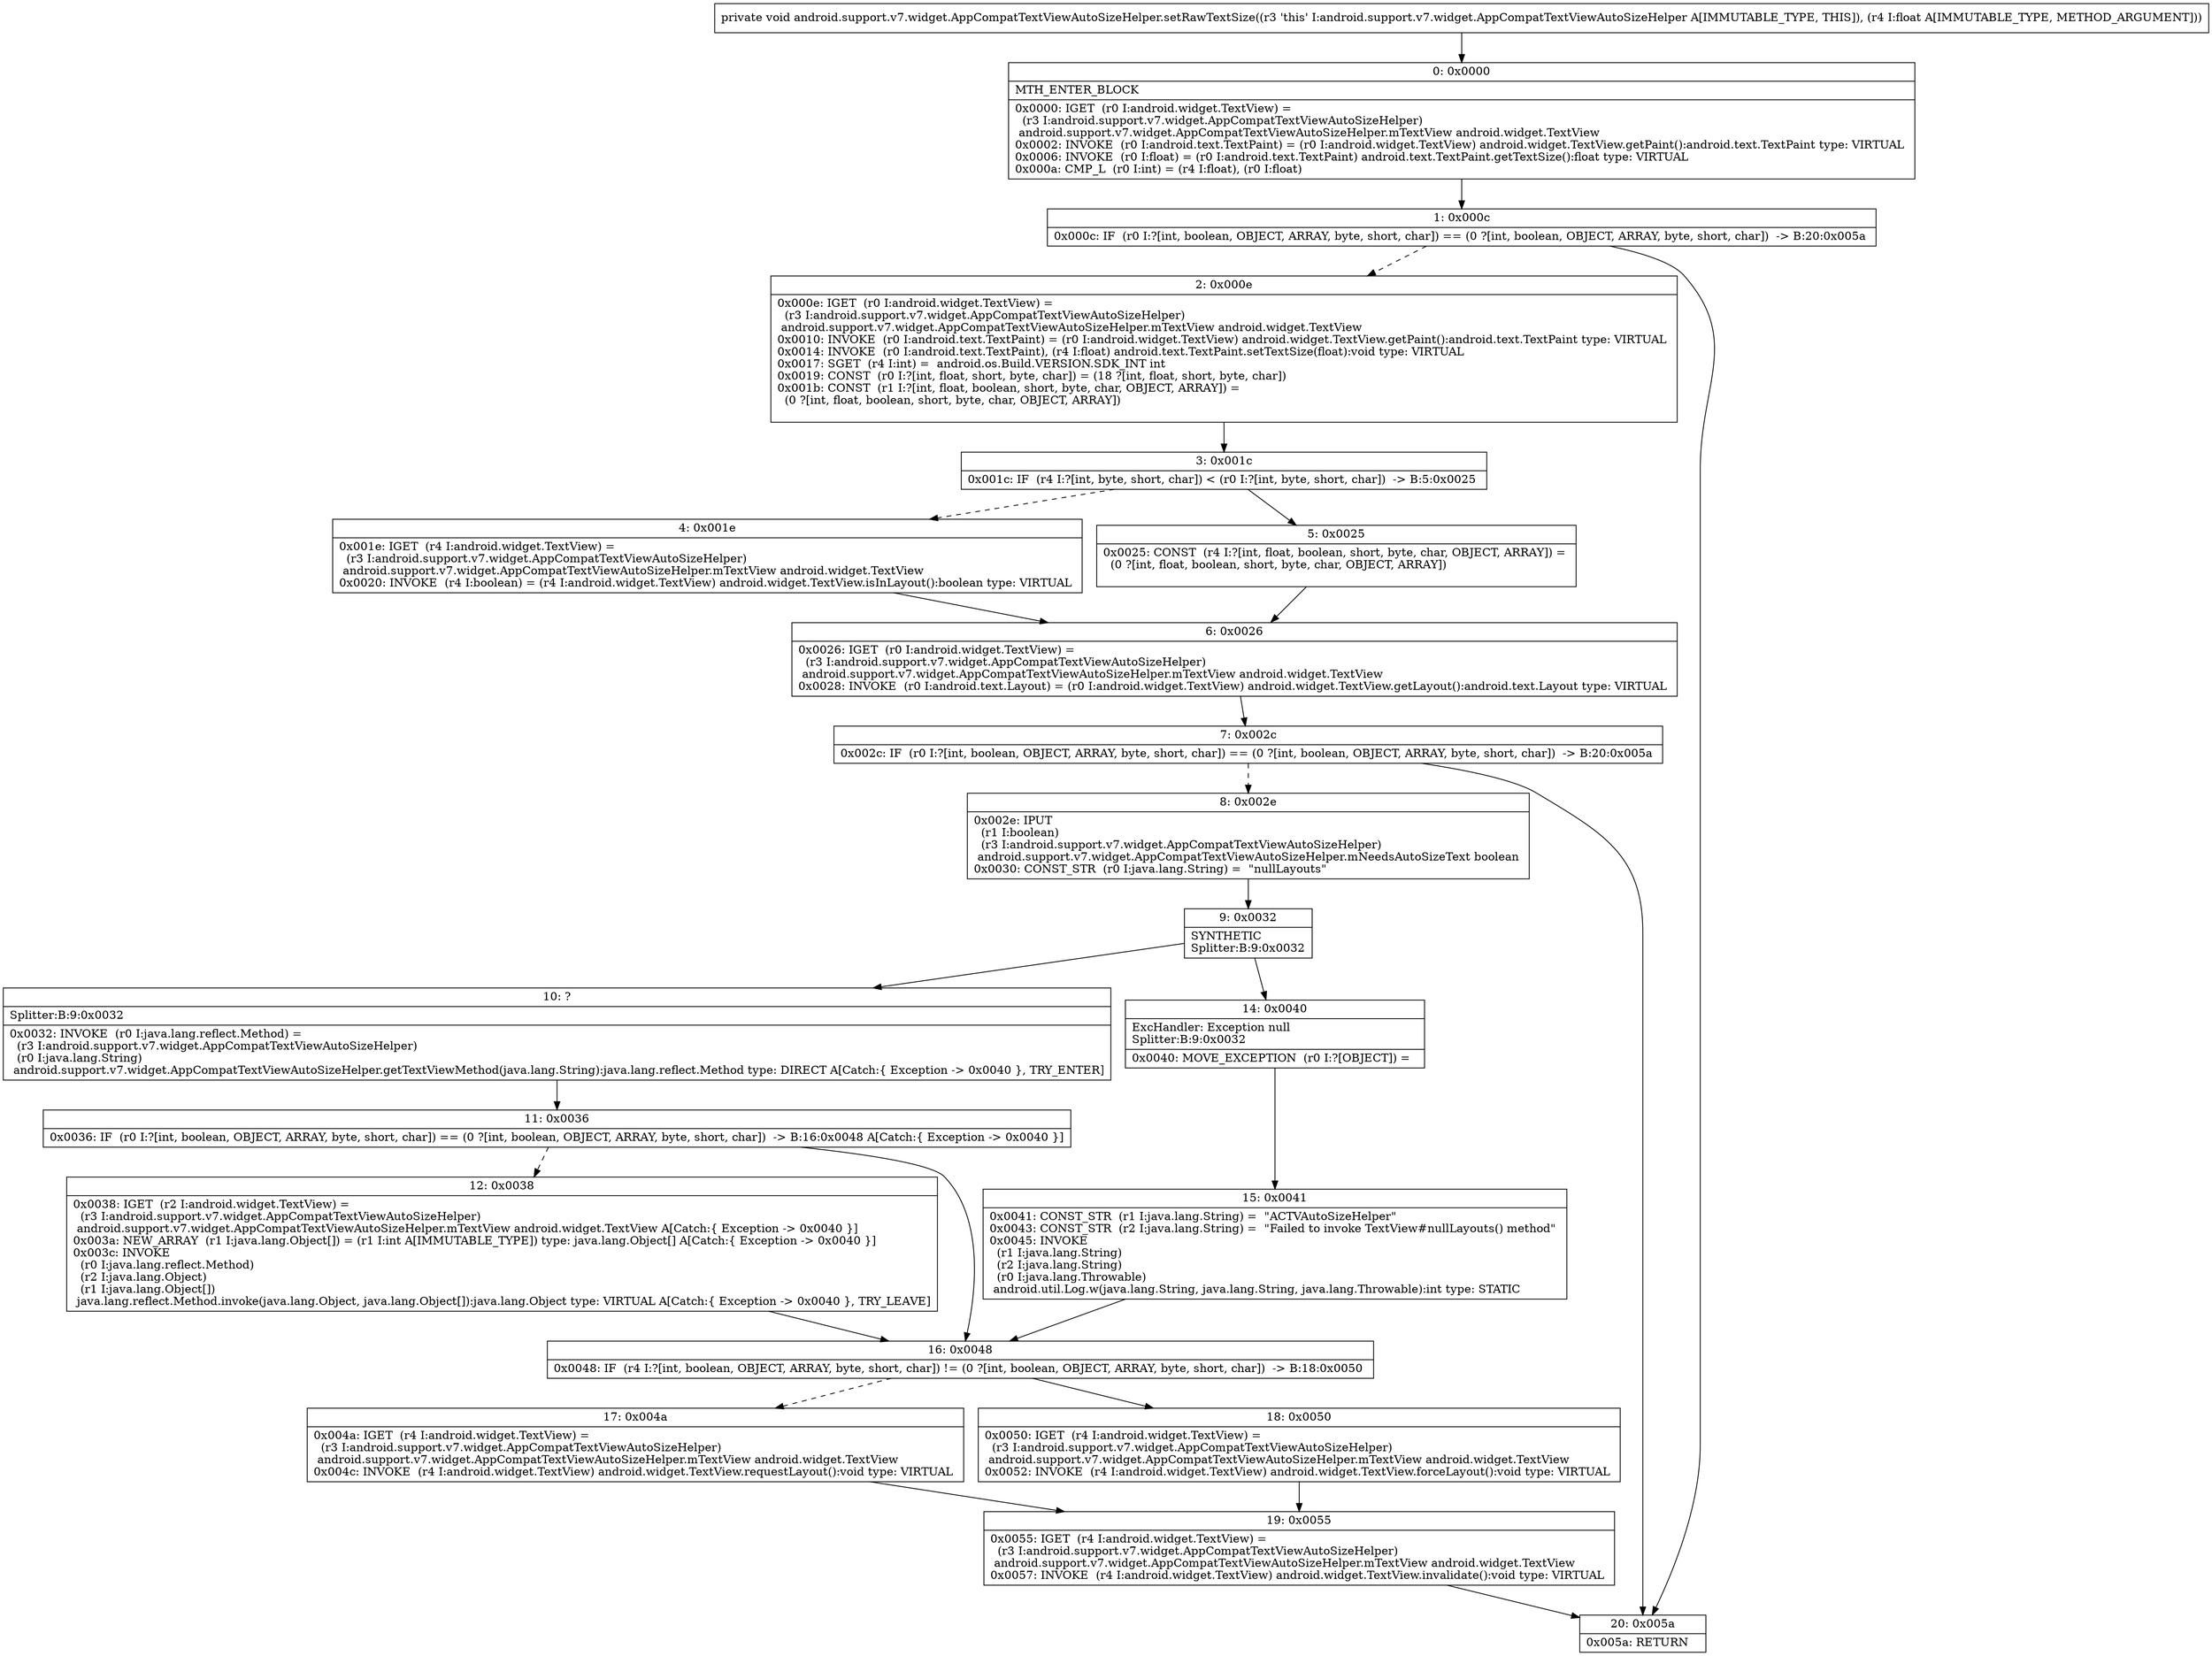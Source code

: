 digraph "CFG forandroid.support.v7.widget.AppCompatTextViewAutoSizeHelper.setRawTextSize(F)V" {
Node_0 [shape=record,label="{0\:\ 0x0000|MTH_ENTER_BLOCK\l|0x0000: IGET  (r0 I:android.widget.TextView) = \l  (r3 I:android.support.v7.widget.AppCompatTextViewAutoSizeHelper)\l android.support.v7.widget.AppCompatTextViewAutoSizeHelper.mTextView android.widget.TextView \l0x0002: INVOKE  (r0 I:android.text.TextPaint) = (r0 I:android.widget.TextView) android.widget.TextView.getPaint():android.text.TextPaint type: VIRTUAL \l0x0006: INVOKE  (r0 I:float) = (r0 I:android.text.TextPaint) android.text.TextPaint.getTextSize():float type: VIRTUAL \l0x000a: CMP_L  (r0 I:int) = (r4 I:float), (r0 I:float) \l}"];
Node_1 [shape=record,label="{1\:\ 0x000c|0x000c: IF  (r0 I:?[int, boolean, OBJECT, ARRAY, byte, short, char]) == (0 ?[int, boolean, OBJECT, ARRAY, byte, short, char])  \-\> B:20:0x005a \l}"];
Node_2 [shape=record,label="{2\:\ 0x000e|0x000e: IGET  (r0 I:android.widget.TextView) = \l  (r3 I:android.support.v7.widget.AppCompatTextViewAutoSizeHelper)\l android.support.v7.widget.AppCompatTextViewAutoSizeHelper.mTextView android.widget.TextView \l0x0010: INVOKE  (r0 I:android.text.TextPaint) = (r0 I:android.widget.TextView) android.widget.TextView.getPaint():android.text.TextPaint type: VIRTUAL \l0x0014: INVOKE  (r0 I:android.text.TextPaint), (r4 I:float) android.text.TextPaint.setTextSize(float):void type: VIRTUAL \l0x0017: SGET  (r4 I:int) =  android.os.Build.VERSION.SDK_INT int \l0x0019: CONST  (r0 I:?[int, float, short, byte, char]) = (18 ?[int, float, short, byte, char]) \l0x001b: CONST  (r1 I:?[int, float, boolean, short, byte, char, OBJECT, ARRAY]) = \l  (0 ?[int, float, boolean, short, byte, char, OBJECT, ARRAY])\l \l}"];
Node_3 [shape=record,label="{3\:\ 0x001c|0x001c: IF  (r4 I:?[int, byte, short, char]) \< (r0 I:?[int, byte, short, char])  \-\> B:5:0x0025 \l}"];
Node_4 [shape=record,label="{4\:\ 0x001e|0x001e: IGET  (r4 I:android.widget.TextView) = \l  (r3 I:android.support.v7.widget.AppCompatTextViewAutoSizeHelper)\l android.support.v7.widget.AppCompatTextViewAutoSizeHelper.mTextView android.widget.TextView \l0x0020: INVOKE  (r4 I:boolean) = (r4 I:android.widget.TextView) android.widget.TextView.isInLayout():boolean type: VIRTUAL \l}"];
Node_5 [shape=record,label="{5\:\ 0x0025|0x0025: CONST  (r4 I:?[int, float, boolean, short, byte, char, OBJECT, ARRAY]) = \l  (0 ?[int, float, boolean, short, byte, char, OBJECT, ARRAY])\l \l}"];
Node_6 [shape=record,label="{6\:\ 0x0026|0x0026: IGET  (r0 I:android.widget.TextView) = \l  (r3 I:android.support.v7.widget.AppCompatTextViewAutoSizeHelper)\l android.support.v7.widget.AppCompatTextViewAutoSizeHelper.mTextView android.widget.TextView \l0x0028: INVOKE  (r0 I:android.text.Layout) = (r0 I:android.widget.TextView) android.widget.TextView.getLayout():android.text.Layout type: VIRTUAL \l}"];
Node_7 [shape=record,label="{7\:\ 0x002c|0x002c: IF  (r0 I:?[int, boolean, OBJECT, ARRAY, byte, short, char]) == (0 ?[int, boolean, OBJECT, ARRAY, byte, short, char])  \-\> B:20:0x005a \l}"];
Node_8 [shape=record,label="{8\:\ 0x002e|0x002e: IPUT  \l  (r1 I:boolean)\l  (r3 I:android.support.v7.widget.AppCompatTextViewAutoSizeHelper)\l android.support.v7.widget.AppCompatTextViewAutoSizeHelper.mNeedsAutoSizeText boolean \l0x0030: CONST_STR  (r0 I:java.lang.String) =  \"nullLayouts\" \l}"];
Node_9 [shape=record,label="{9\:\ 0x0032|SYNTHETIC\lSplitter:B:9:0x0032\l}"];
Node_10 [shape=record,label="{10\:\ ?|Splitter:B:9:0x0032\l|0x0032: INVOKE  (r0 I:java.lang.reflect.Method) = \l  (r3 I:android.support.v7.widget.AppCompatTextViewAutoSizeHelper)\l  (r0 I:java.lang.String)\l android.support.v7.widget.AppCompatTextViewAutoSizeHelper.getTextViewMethod(java.lang.String):java.lang.reflect.Method type: DIRECT A[Catch:\{ Exception \-\> 0x0040 \}, TRY_ENTER]\l}"];
Node_11 [shape=record,label="{11\:\ 0x0036|0x0036: IF  (r0 I:?[int, boolean, OBJECT, ARRAY, byte, short, char]) == (0 ?[int, boolean, OBJECT, ARRAY, byte, short, char])  \-\> B:16:0x0048 A[Catch:\{ Exception \-\> 0x0040 \}]\l}"];
Node_12 [shape=record,label="{12\:\ 0x0038|0x0038: IGET  (r2 I:android.widget.TextView) = \l  (r3 I:android.support.v7.widget.AppCompatTextViewAutoSizeHelper)\l android.support.v7.widget.AppCompatTextViewAutoSizeHelper.mTextView android.widget.TextView A[Catch:\{ Exception \-\> 0x0040 \}]\l0x003a: NEW_ARRAY  (r1 I:java.lang.Object[]) = (r1 I:int A[IMMUTABLE_TYPE]) type: java.lang.Object[] A[Catch:\{ Exception \-\> 0x0040 \}]\l0x003c: INVOKE  \l  (r0 I:java.lang.reflect.Method)\l  (r2 I:java.lang.Object)\l  (r1 I:java.lang.Object[])\l java.lang.reflect.Method.invoke(java.lang.Object, java.lang.Object[]):java.lang.Object type: VIRTUAL A[Catch:\{ Exception \-\> 0x0040 \}, TRY_LEAVE]\l}"];
Node_14 [shape=record,label="{14\:\ 0x0040|ExcHandler: Exception null\lSplitter:B:9:0x0032\l|0x0040: MOVE_EXCEPTION  (r0 I:?[OBJECT]) =  \l}"];
Node_15 [shape=record,label="{15\:\ 0x0041|0x0041: CONST_STR  (r1 I:java.lang.String) =  \"ACTVAutoSizeHelper\" \l0x0043: CONST_STR  (r2 I:java.lang.String) =  \"Failed to invoke TextView#nullLayouts() method\" \l0x0045: INVOKE  \l  (r1 I:java.lang.String)\l  (r2 I:java.lang.String)\l  (r0 I:java.lang.Throwable)\l android.util.Log.w(java.lang.String, java.lang.String, java.lang.Throwable):int type: STATIC \l}"];
Node_16 [shape=record,label="{16\:\ 0x0048|0x0048: IF  (r4 I:?[int, boolean, OBJECT, ARRAY, byte, short, char]) != (0 ?[int, boolean, OBJECT, ARRAY, byte, short, char])  \-\> B:18:0x0050 \l}"];
Node_17 [shape=record,label="{17\:\ 0x004a|0x004a: IGET  (r4 I:android.widget.TextView) = \l  (r3 I:android.support.v7.widget.AppCompatTextViewAutoSizeHelper)\l android.support.v7.widget.AppCompatTextViewAutoSizeHelper.mTextView android.widget.TextView \l0x004c: INVOKE  (r4 I:android.widget.TextView) android.widget.TextView.requestLayout():void type: VIRTUAL \l}"];
Node_18 [shape=record,label="{18\:\ 0x0050|0x0050: IGET  (r4 I:android.widget.TextView) = \l  (r3 I:android.support.v7.widget.AppCompatTextViewAutoSizeHelper)\l android.support.v7.widget.AppCompatTextViewAutoSizeHelper.mTextView android.widget.TextView \l0x0052: INVOKE  (r4 I:android.widget.TextView) android.widget.TextView.forceLayout():void type: VIRTUAL \l}"];
Node_19 [shape=record,label="{19\:\ 0x0055|0x0055: IGET  (r4 I:android.widget.TextView) = \l  (r3 I:android.support.v7.widget.AppCompatTextViewAutoSizeHelper)\l android.support.v7.widget.AppCompatTextViewAutoSizeHelper.mTextView android.widget.TextView \l0x0057: INVOKE  (r4 I:android.widget.TextView) android.widget.TextView.invalidate():void type: VIRTUAL \l}"];
Node_20 [shape=record,label="{20\:\ 0x005a|0x005a: RETURN   \l}"];
MethodNode[shape=record,label="{private void android.support.v7.widget.AppCompatTextViewAutoSizeHelper.setRawTextSize((r3 'this' I:android.support.v7.widget.AppCompatTextViewAutoSizeHelper A[IMMUTABLE_TYPE, THIS]), (r4 I:float A[IMMUTABLE_TYPE, METHOD_ARGUMENT])) }"];
MethodNode -> Node_0;
Node_0 -> Node_1;
Node_1 -> Node_2[style=dashed];
Node_1 -> Node_20;
Node_2 -> Node_3;
Node_3 -> Node_4[style=dashed];
Node_3 -> Node_5;
Node_4 -> Node_6;
Node_5 -> Node_6;
Node_6 -> Node_7;
Node_7 -> Node_8[style=dashed];
Node_7 -> Node_20;
Node_8 -> Node_9;
Node_9 -> Node_10;
Node_9 -> Node_14;
Node_10 -> Node_11;
Node_11 -> Node_12[style=dashed];
Node_11 -> Node_16;
Node_12 -> Node_16;
Node_14 -> Node_15;
Node_15 -> Node_16;
Node_16 -> Node_17[style=dashed];
Node_16 -> Node_18;
Node_17 -> Node_19;
Node_18 -> Node_19;
Node_19 -> Node_20;
}

